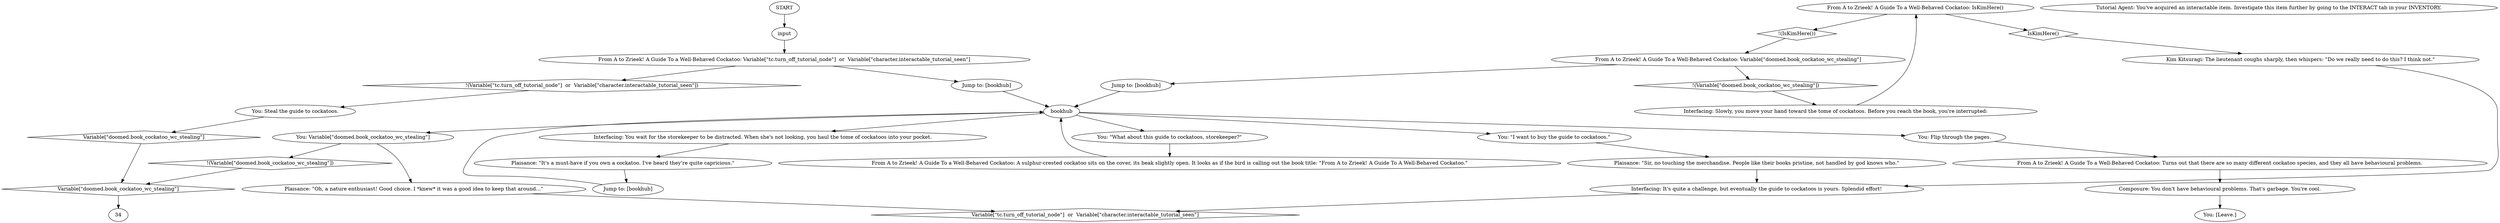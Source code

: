 # BOOKSTORE / COCKATOO
# From A to Zrieek! Guide to a Well-Behaved Cockatoo. (Helen)
# ==================================================
digraph G {
	  0 [label="START"];
	  1 [label="input"];
	  2 [label="bookhub"];
	  3 [label="From A to Zrieek! A Guide To a Well-Behaved Cockatoo: IsKimHere()"];
	  4 [label="IsKimHere()", shape=diamond];
	  5 [label="!(IsKimHere())", shape=diamond];
	  6 [label="From A to Zrieek! A Guide To a Well-Behaved Cockatoo: Turns out that there are so many different cockatoo species, and they all have behavioural problems."];
	  7 [label="You: \"I want to buy the guide to cockatoos.\""];
	  8 [label="You: Flip through the pages."];
	  9 [label="Kim Kitsuragi: The lieutenant coughs sharply, then whispers: \"Do we really need to do this? I think not.\""];
	  10 [label="Jump to: [bookhub]"];
	  11 [label="Interfacing: Slowly, you move your hand toward the tome of cockatoos. Before you reach the book, you're interrupted:"];
	  12 [label="Composure: You don't have behavioural problems. That's garbage. You're cool."];
	  13 [label="You: \"What about this guide to cockatoos, storekeeper?\""];
	  14 [label="Tutorial Agent: You've acquired an interactable item. Investigate this item further by going to the INTERACT tab in your INVENTORY."];
	  15 [label="You: Steal the guide to cockatoos."];
	  16 [label="You: Variable[\"doomed.book_cockatoo_wc_stealing\"]"];
	  17 [label="Variable[\"doomed.book_cockatoo_wc_stealing\"]", shape=diamond];
	  18 [label="!(Variable[\"doomed.book_cockatoo_wc_stealing\"])", shape=diamond];
	  19 [label="Plaisance: \"Oh, a nature enthusiast! Good choice. I *knew* it was a good idea to keep that around...\""];
	  20 [label="Plaisance: \"Sir, no touching the merchandise. People like their books pristine, not handled by god knows who.\""];
	  21 [label="From A to Zrieek! A Guide To a Well-Behaved Cockatoo: Variable[\"doomed.book_cockatoo_wc_stealing\"]"];
	  22 [label="Variable[\"doomed.book_cockatoo_wc_stealing\"]", shape=diamond];
	  23 [label="!(Variable[\"doomed.book_cockatoo_wc_stealing\"])", shape=diamond];
	  24 [label="Jump to: [bookhub]"];
	  25 [label="Interfacing: It's quite a challenge, but eventually the guide to cockatoos is yours. Splendid effort!"];
	  26 [label="Plaisance: \"It's a must-have if you own a cockatoo. I've heard they're quite capricious.\""];
	  27 [label="From A to Zrieek! A Guide To a Well-Behaved Cockatoo: A sulphur-crested cockatoo sits on the cover, its beak slightly open. It looks as if the bird is calling out the book title: \"From A to Zrieek! A Guide To A Well-Behaved Cockatoo.\""];
	  28 [label="From A to Zrieek! A Guide To a Well-Behaved Cockatoo: Variable[\"tc.turn_off_tutorial_node\"]  or  Variable[\"character.interactable_tutorial_seen\"]"];
	  29 [label="Variable[\"tc.turn_off_tutorial_node\"]  or  Variable[\"character.interactable_tutorial_seen\"]", shape=diamond];
	  30 [label="!(Variable[\"tc.turn_off_tutorial_node\"]  or  Variable[\"character.interactable_tutorial_seen\"])", shape=diamond];
	  31 [label="Jump to: [bookhub]"];
	  32 [label="You: [Leave.]"];
	  33 [label="Interfacing: You wait for the storekeeper to be distracted. When she's not looking, you haul the tome of cockatoos into your pocket."];
	  0 -> 1
	  1 -> 28
	  2 -> 33
	  2 -> 7
	  2 -> 8
	  2 -> 13
	  2 -> 16
	  3 -> 4
	  3 -> 5
	  4 -> 9
	  5 -> 21
	  6 -> 12
	  7 -> 20
	  8 -> 6
	  9 -> 25
	  10 -> 2
	  11 -> 3
	  12 -> 32
	  13 -> 27
	  15 -> 17
	  16 -> 18
	  16 -> 19
	  17 -> 22
	  18 -> 22
	  19 -> 29
	  20 -> 25
	  21 -> 24
	  21 -> 23
	  22 -> 34
	  23 -> 11
	  24 -> 2
	  25 -> 29
	  26 -> 10
	  27 -> 2
	  28 -> 30
	  28 -> 31
	  30 -> 15
	  31 -> 2
	  33 -> 26
}

